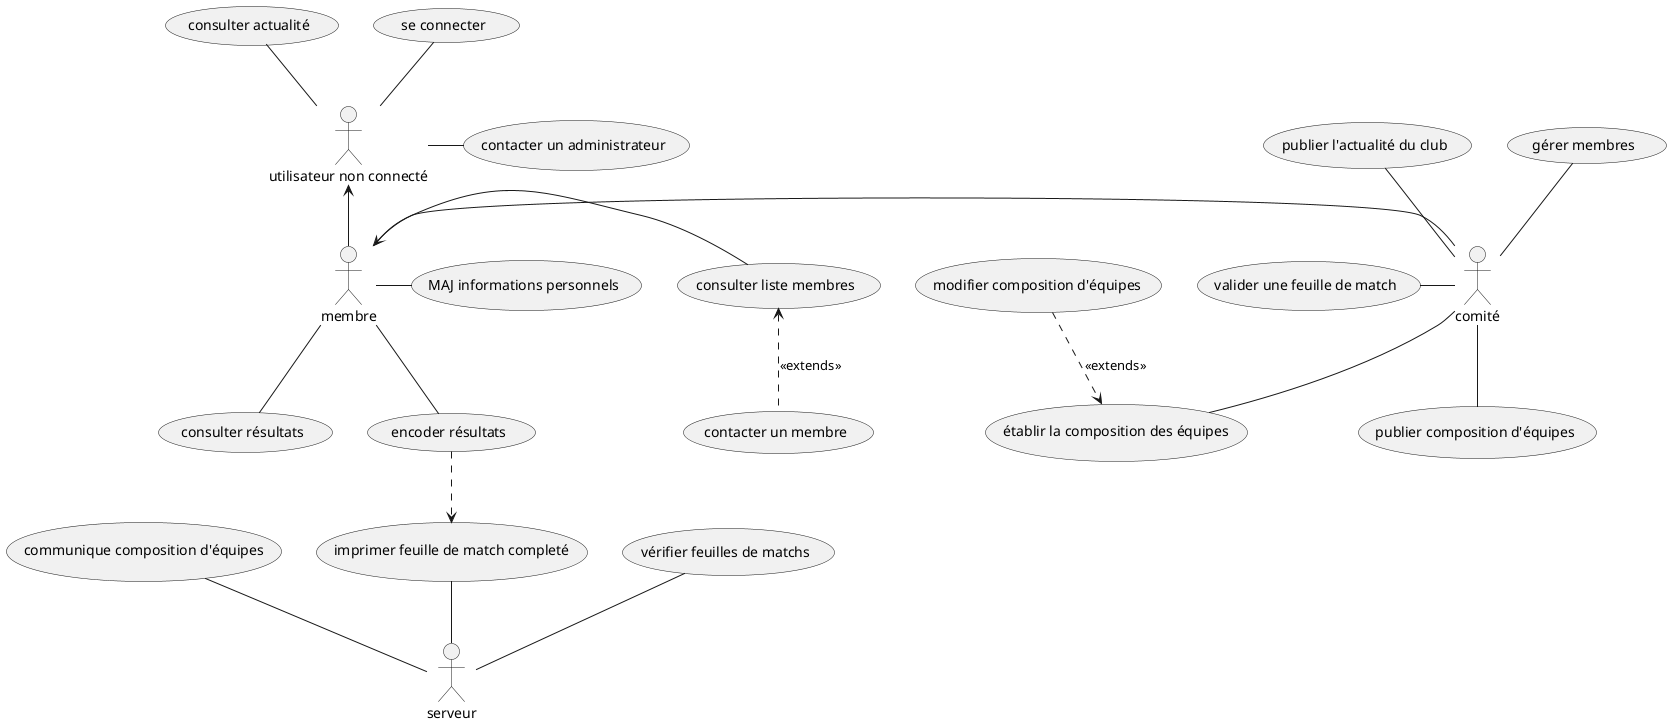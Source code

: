 @startuml TTC Virton - use case

actor "utilisateur non connecté" as no_member
actor "membre" as m
actor "comité" as c
actor "serveur" as s

/' non membre '/
(se connecter) as connect
(consulter actualité) as actuality
(contacter un administrateur) as contact_admin

/' membre '/
(consulter résultats) as results
(MAJ informations personnels) as update_profil
(consulter liste membres) as members
    (contacter un membre) as contact_member
(encoder résultats) as encode

/' comité '/
(gérer membres) as gerer
(publier l'actualité du club) as publish
(valider une feuille de match) as check
(établir la composition des équipes) as team_lineup
    (modifier composition d'équipes) as update_lineup
    (publier composition d'équipes) as publish_team

/' system '/
(vérifier feuilles de matchs) as check_match
(imprimer feuille de match completé) as print
(communique composition d'équipes) as com


/' links '/
no_member -up- connect
no_member -up- actuality
no_member - contact_admin
no_member <-- m

m - members
    members <.down. contact_member : << extends >>
m -- results
m -right- update_profil 
m -- encode
m <-right- c

c -up- gerer
c -up- publish
c -left- check
c -down- team_lineup
team_lineup <.up. update_lineup : << extends >>
c -- publish_team

s -up- check_match
s -up- print
s -up- com

encode ..> print

@enduml